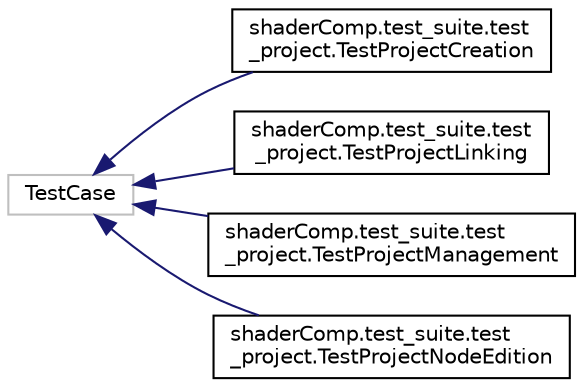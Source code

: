 digraph "Graphical Class Hierarchy"
{
  edge [fontname="Helvetica",fontsize="10",labelfontname="Helvetica",labelfontsize="10"];
  node [fontname="Helvetica",fontsize="10",shape=record];
  rankdir="LR";
  Node1 [label="TestCase",height=0.2,width=0.4,color="grey75", fillcolor="white", style="filled"];
  Node1 -> Node2 [dir="back",color="midnightblue",fontsize="10",style="solid",fontname="Helvetica"];
  Node2 [label="shaderComp.test_suite.test\l_project.TestProjectCreation",height=0.2,width=0.4,color="black", fillcolor="white", style="filled",URL="$classshader_comp_1_1test__suite_1_1test__project_1_1_test_project_creation.html",tooltip="This class provides unit tests related to the creation of a new empty project. "];
  Node1 -> Node3 [dir="back",color="midnightblue",fontsize="10",style="solid",fontname="Helvetica"];
  Node3 [label="shaderComp.test_suite.test\l_project.TestProjectLinking",height=0.2,width=0.4,color="black", fillcolor="white", style="filled",URL="$classshader_comp_1_1test__suite_1_1test__project_1_1_test_project_linking.html",tooltip="This class provides unit tests related to the edition of the links inside a project. "];
  Node1 -> Node4 [dir="back",color="midnightblue",fontsize="10",style="solid",fontname="Helvetica"];
  Node4 [label="shaderComp.test_suite.test\l_project.TestProjectManagement",height=0.2,width=0.4,color="black", fillcolor="white", style="filled",URL="$classshader_comp_1_1test__suite_1_1test__project_1_1_test_project_management.html",tooltip="This class provides unit tests related to the saving/loading of the project and the box of this proje..."];
  Node1 -> Node5 [dir="back",color="midnightblue",fontsize="10",style="solid",fontname="Helvetica"];
  Node5 [label="shaderComp.test_suite.test\l_project.TestProjectNodeEdition",height=0.2,width=0.4,color="black", fillcolor="white", style="filled",URL="$classshader_comp_1_1test__suite_1_1test__project_1_1_test_project_node_edition.html",tooltip="This class provides unit tests related to the the edition of the node a project is holding..."];
}
